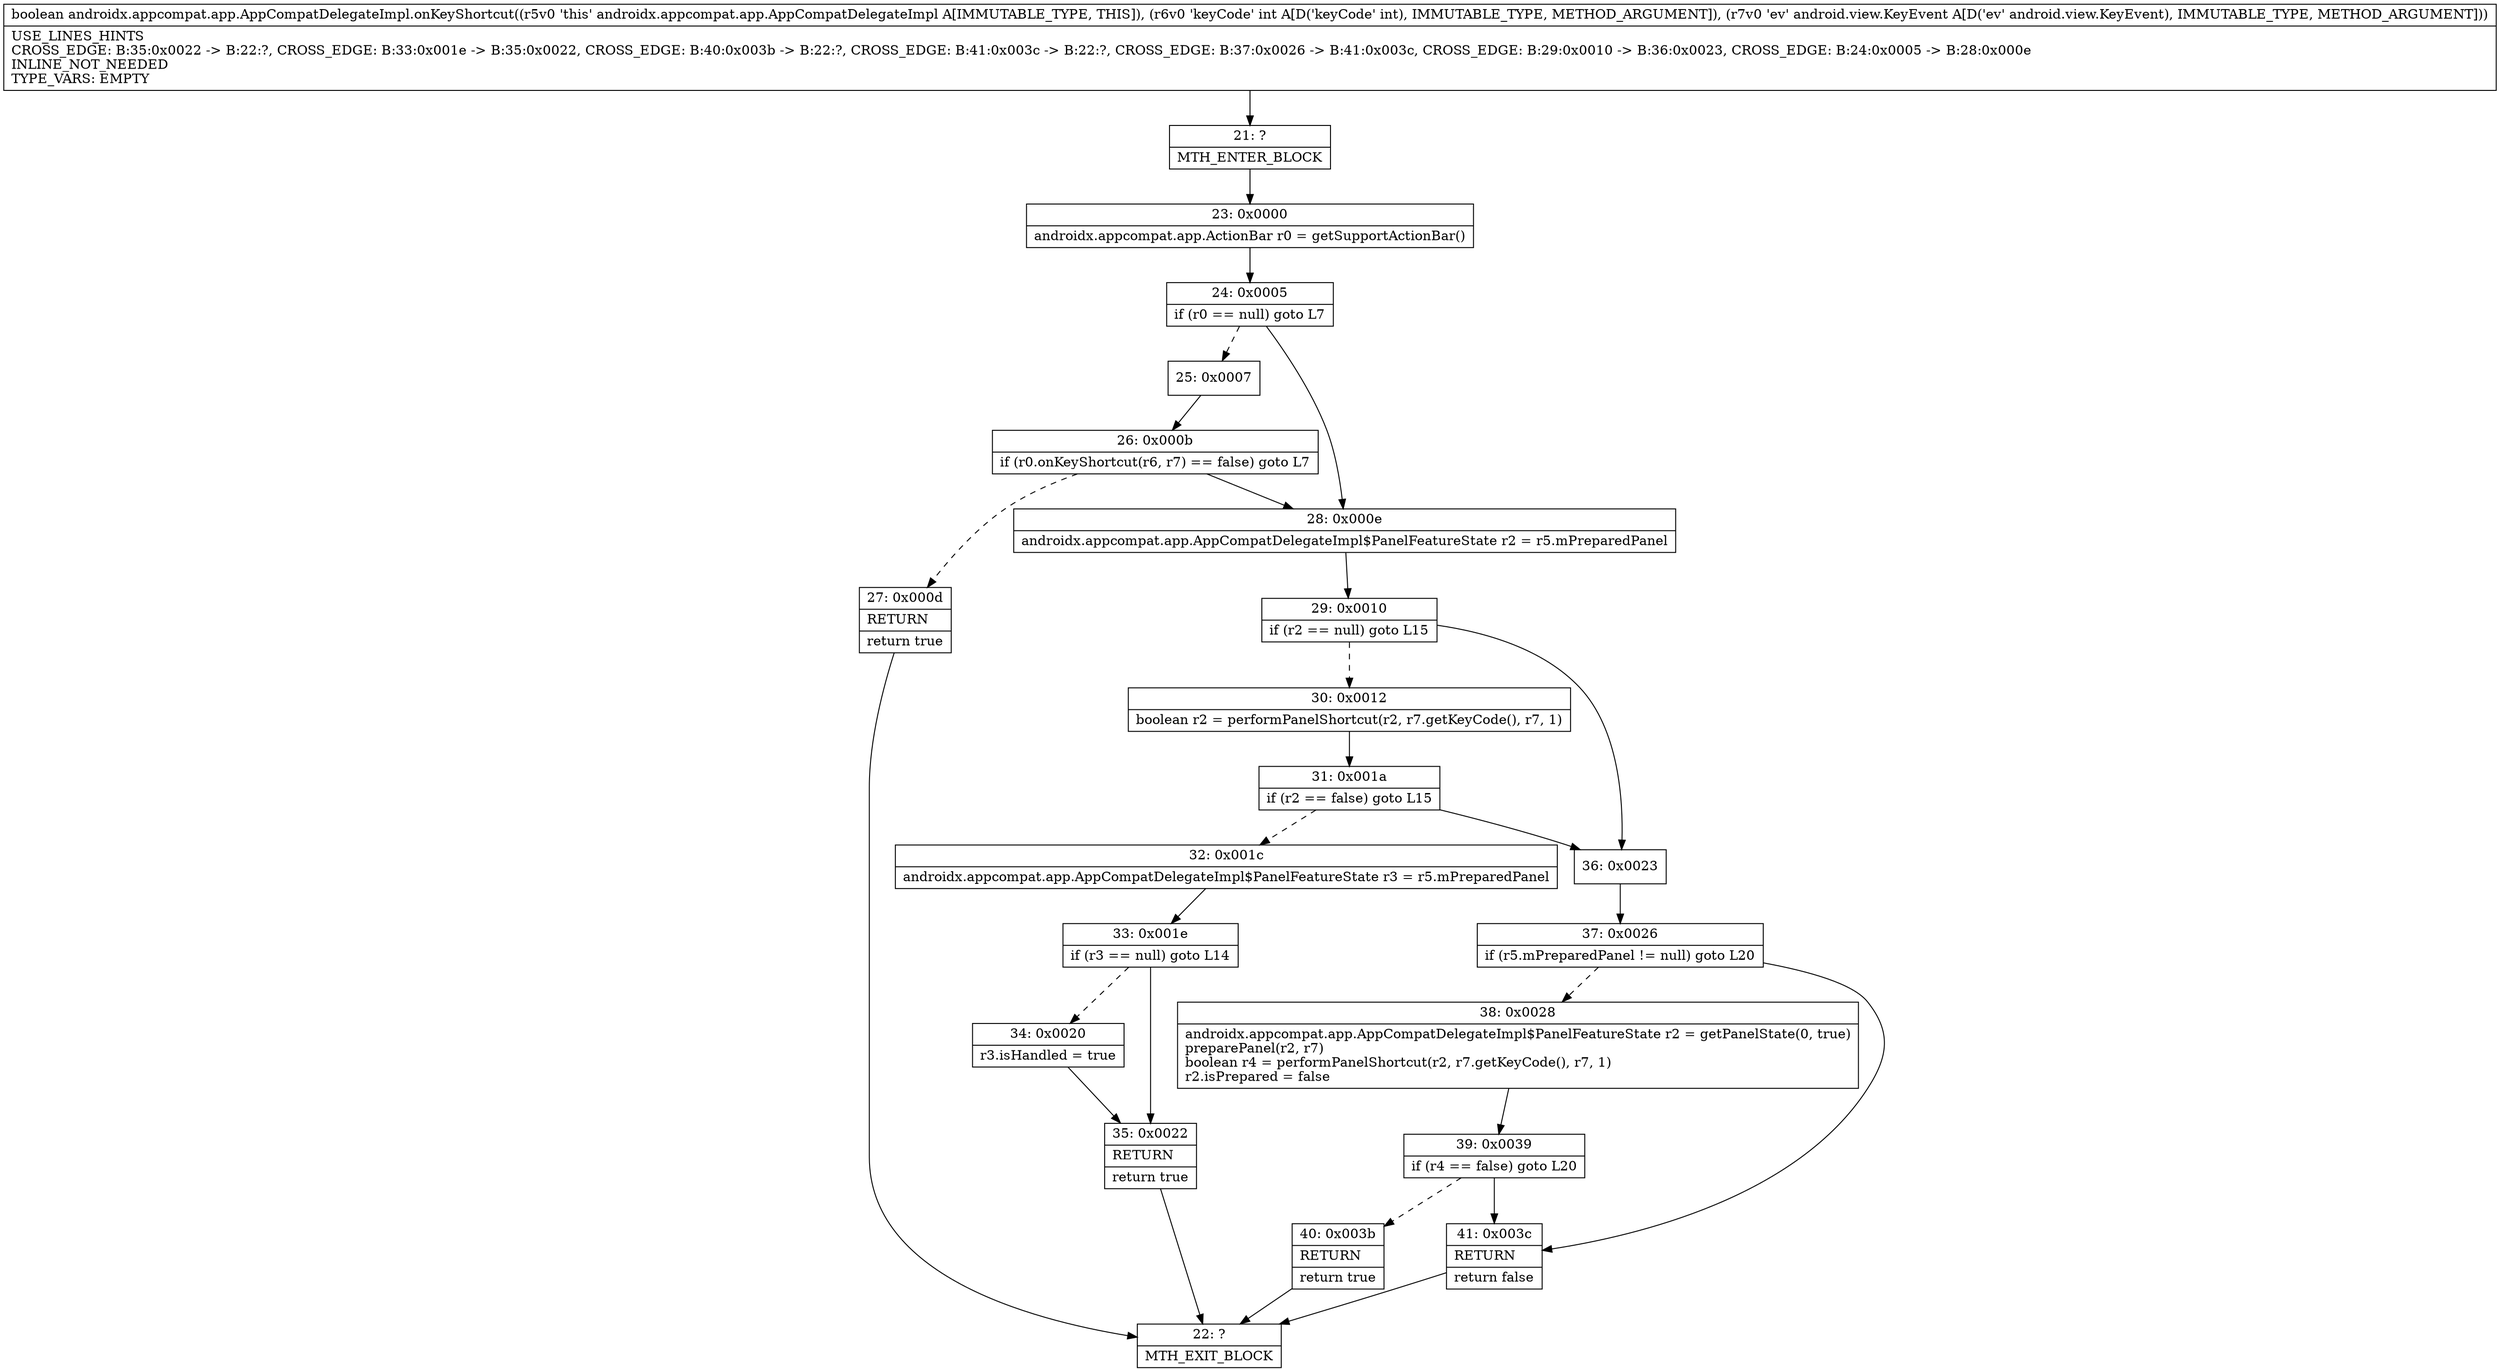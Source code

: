 digraph "CFG forandroidx.appcompat.app.AppCompatDelegateImpl.onKeyShortcut(ILandroid\/view\/KeyEvent;)Z" {
Node_21 [shape=record,label="{21\:\ ?|MTH_ENTER_BLOCK\l}"];
Node_23 [shape=record,label="{23\:\ 0x0000|androidx.appcompat.app.ActionBar r0 = getSupportActionBar()\l}"];
Node_24 [shape=record,label="{24\:\ 0x0005|if (r0 == null) goto L7\l}"];
Node_25 [shape=record,label="{25\:\ 0x0007}"];
Node_26 [shape=record,label="{26\:\ 0x000b|if (r0.onKeyShortcut(r6, r7) == false) goto L7\l}"];
Node_27 [shape=record,label="{27\:\ 0x000d|RETURN\l|return true\l}"];
Node_22 [shape=record,label="{22\:\ ?|MTH_EXIT_BLOCK\l}"];
Node_28 [shape=record,label="{28\:\ 0x000e|androidx.appcompat.app.AppCompatDelegateImpl$PanelFeatureState r2 = r5.mPreparedPanel\l}"];
Node_29 [shape=record,label="{29\:\ 0x0010|if (r2 == null) goto L15\l}"];
Node_30 [shape=record,label="{30\:\ 0x0012|boolean r2 = performPanelShortcut(r2, r7.getKeyCode(), r7, 1)\l}"];
Node_31 [shape=record,label="{31\:\ 0x001a|if (r2 == false) goto L15\l}"];
Node_32 [shape=record,label="{32\:\ 0x001c|androidx.appcompat.app.AppCompatDelegateImpl$PanelFeatureState r3 = r5.mPreparedPanel\l}"];
Node_33 [shape=record,label="{33\:\ 0x001e|if (r3 == null) goto L14\l}"];
Node_34 [shape=record,label="{34\:\ 0x0020|r3.isHandled = true\l}"];
Node_35 [shape=record,label="{35\:\ 0x0022|RETURN\l|return true\l}"];
Node_36 [shape=record,label="{36\:\ 0x0023}"];
Node_37 [shape=record,label="{37\:\ 0x0026|if (r5.mPreparedPanel != null) goto L20\l}"];
Node_38 [shape=record,label="{38\:\ 0x0028|androidx.appcompat.app.AppCompatDelegateImpl$PanelFeatureState r2 = getPanelState(0, true)\lpreparePanel(r2, r7)\lboolean r4 = performPanelShortcut(r2, r7.getKeyCode(), r7, 1)\lr2.isPrepared = false\l}"];
Node_39 [shape=record,label="{39\:\ 0x0039|if (r4 == false) goto L20\l}"];
Node_40 [shape=record,label="{40\:\ 0x003b|RETURN\l|return true\l}"];
Node_41 [shape=record,label="{41\:\ 0x003c|RETURN\l|return false\l}"];
MethodNode[shape=record,label="{boolean androidx.appcompat.app.AppCompatDelegateImpl.onKeyShortcut((r5v0 'this' androidx.appcompat.app.AppCompatDelegateImpl A[IMMUTABLE_TYPE, THIS]), (r6v0 'keyCode' int A[D('keyCode' int), IMMUTABLE_TYPE, METHOD_ARGUMENT]), (r7v0 'ev' android.view.KeyEvent A[D('ev' android.view.KeyEvent), IMMUTABLE_TYPE, METHOD_ARGUMENT]))  | USE_LINES_HINTS\lCROSS_EDGE: B:35:0x0022 \-\> B:22:?, CROSS_EDGE: B:33:0x001e \-\> B:35:0x0022, CROSS_EDGE: B:40:0x003b \-\> B:22:?, CROSS_EDGE: B:41:0x003c \-\> B:22:?, CROSS_EDGE: B:37:0x0026 \-\> B:41:0x003c, CROSS_EDGE: B:29:0x0010 \-\> B:36:0x0023, CROSS_EDGE: B:24:0x0005 \-\> B:28:0x000e\lINLINE_NOT_NEEDED\lTYPE_VARS: EMPTY\l}"];
MethodNode -> Node_21;Node_21 -> Node_23;
Node_23 -> Node_24;
Node_24 -> Node_25[style=dashed];
Node_24 -> Node_28;
Node_25 -> Node_26;
Node_26 -> Node_27[style=dashed];
Node_26 -> Node_28;
Node_27 -> Node_22;
Node_28 -> Node_29;
Node_29 -> Node_30[style=dashed];
Node_29 -> Node_36;
Node_30 -> Node_31;
Node_31 -> Node_32[style=dashed];
Node_31 -> Node_36;
Node_32 -> Node_33;
Node_33 -> Node_34[style=dashed];
Node_33 -> Node_35;
Node_34 -> Node_35;
Node_35 -> Node_22;
Node_36 -> Node_37;
Node_37 -> Node_38[style=dashed];
Node_37 -> Node_41;
Node_38 -> Node_39;
Node_39 -> Node_40[style=dashed];
Node_39 -> Node_41;
Node_40 -> Node_22;
Node_41 -> Node_22;
}


